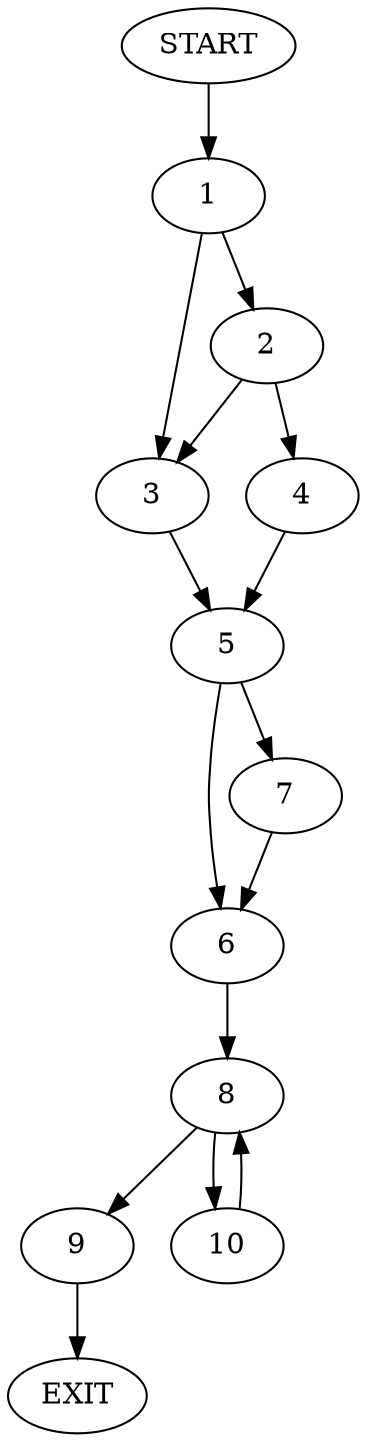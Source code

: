 digraph {
0 [label="START"]
11 [label="EXIT"]
0 -> 1
1 -> 2
1 -> 3
2 -> 4
2 -> 3
3 -> 5
4 -> 5
5 -> 6
5 -> 7
7 -> 6
6 -> 8
8 -> 9
8 -> 10
10 -> 8
9 -> 11
}
